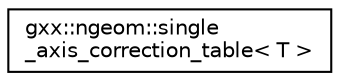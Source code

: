 digraph "Graphical Class Hierarchy"
{
  edge [fontname="Helvetica",fontsize="10",labelfontname="Helvetica",labelfontsize="10"];
  node [fontname="Helvetica",fontsize="10",shape=record];
  rankdir="LR";
  Node1 [label="gxx::ngeom::single\l_axis_correction_table\< T \>",height=0.2,width=0.4,color="black", fillcolor="white", style="filled",URL="$classgxx_1_1ngeom_1_1single__axis__correction__table.html"];
}
